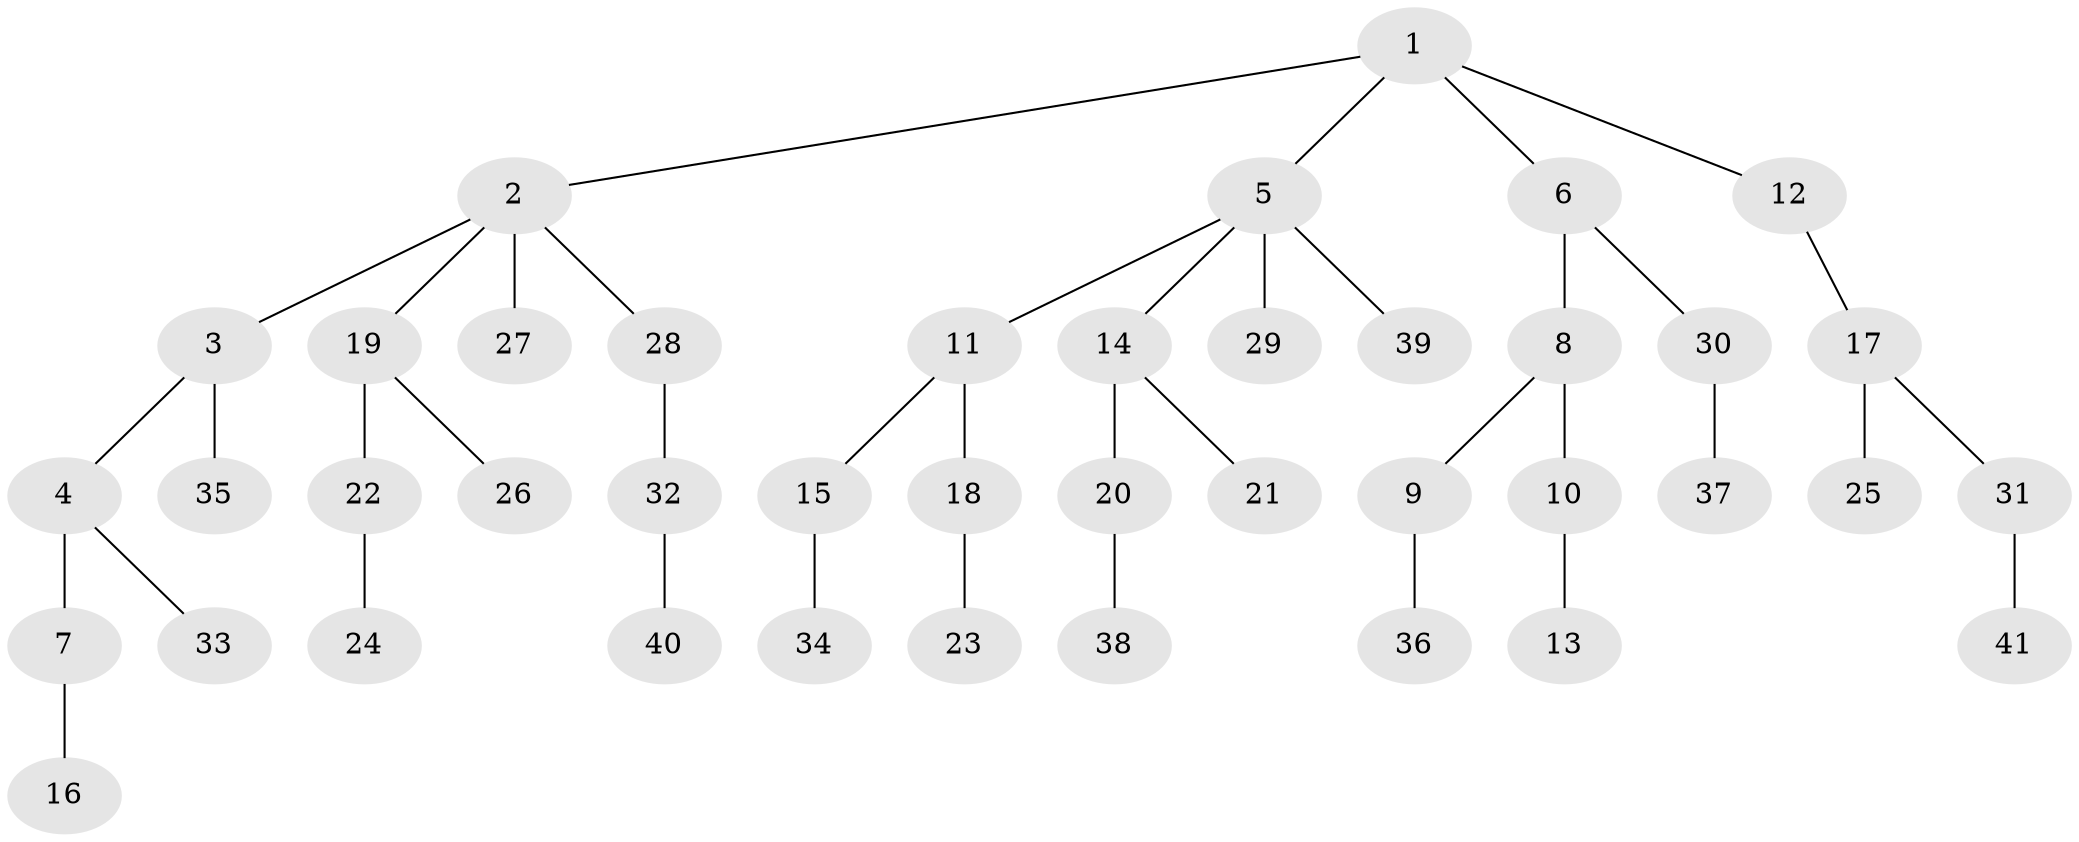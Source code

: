 // original degree distribution, {5: 0.0297029702970297, 9: 0.009900990099009901, 3: 0.1485148514851485, 2: 0.24752475247524752, 6: 0.0297029702970297, 4: 0.0297029702970297, 1: 0.504950495049505}
// Generated by graph-tools (version 1.1) at 2025/51/03/04/25 22:51:35]
// undirected, 41 vertices, 40 edges
graph export_dot {
  node [color=gray90,style=filled];
  1;
  2;
  3;
  4;
  5;
  6;
  7;
  8;
  9;
  10;
  11;
  12;
  13;
  14;
  15;
  16;
  17;
  18;
  19;
  20;
  21;
  22;
  23;
  24;
  25;
  26;
  27;
  28;
  29;
  30;
  31;
  32;
  33;
  34;
  35;
  36;
  37;
  38;
  39;
  40;
  41;
  1 -- 2 [weight=1.0];
  1 -- 5 [weight=1.0];
  1 -- 6 [weight=1.0];
  1 -- 12 [weight=1.0];
  2 -- 3 [weight=1.0];
  2 -- 19 [weight=1.0];
  2 -- 27 [weight=3.0];
  2 -- 28 [weight=1.0];
  3 -- 4 [weight=1.0];
  3 -- 35 [weight=1.0];
  4 -- 7 [weight=4.0];
  4 -- 33 [weight=1.0];
  5 -- 11 [weight=1.0];
  5 -- 14 [weight=1.0];
  5 -- 29 [weight=1.0];
  5 -- 39 [weight=1.0];
  6 -- 8 [weight=1.0];
  6 -- 30 [weight=1.0];
  7 -- 16 [weight=1.0];
  8 -- 9 [weight=1.0];
  8 -- 10 [weight=1.0];
  9 -- 36 [weight=1.0];
  10 -- 13 [weight=1.0];
  11 -- 15 [weight=1.0];
  11 -- 18 [weight=1.0];
  12 -- 17 [weight=1.0];
  14 -- 20 [weight=1.0];
  14 -- 21 [weight=2.0];
  15 -- 34 [weight=1.0];
  17 -- 25 [weight=1.0];
  17 -- 31 [weight=1.0];
  18 -- 23 [weight=2.0];
  19 -- 22 [weight=3.0];
  19 -- 26 [weight=1.0];
  20 -- 38 [weight=1.0];
  22 -- 24 [weight=1.0];
  28 -- 32 [weight=1.0];
  30 -- 37 [weight=1.0];
  31 -- 41 [weight=1.0];
  32 -- 40 [weight=1.0];
}
